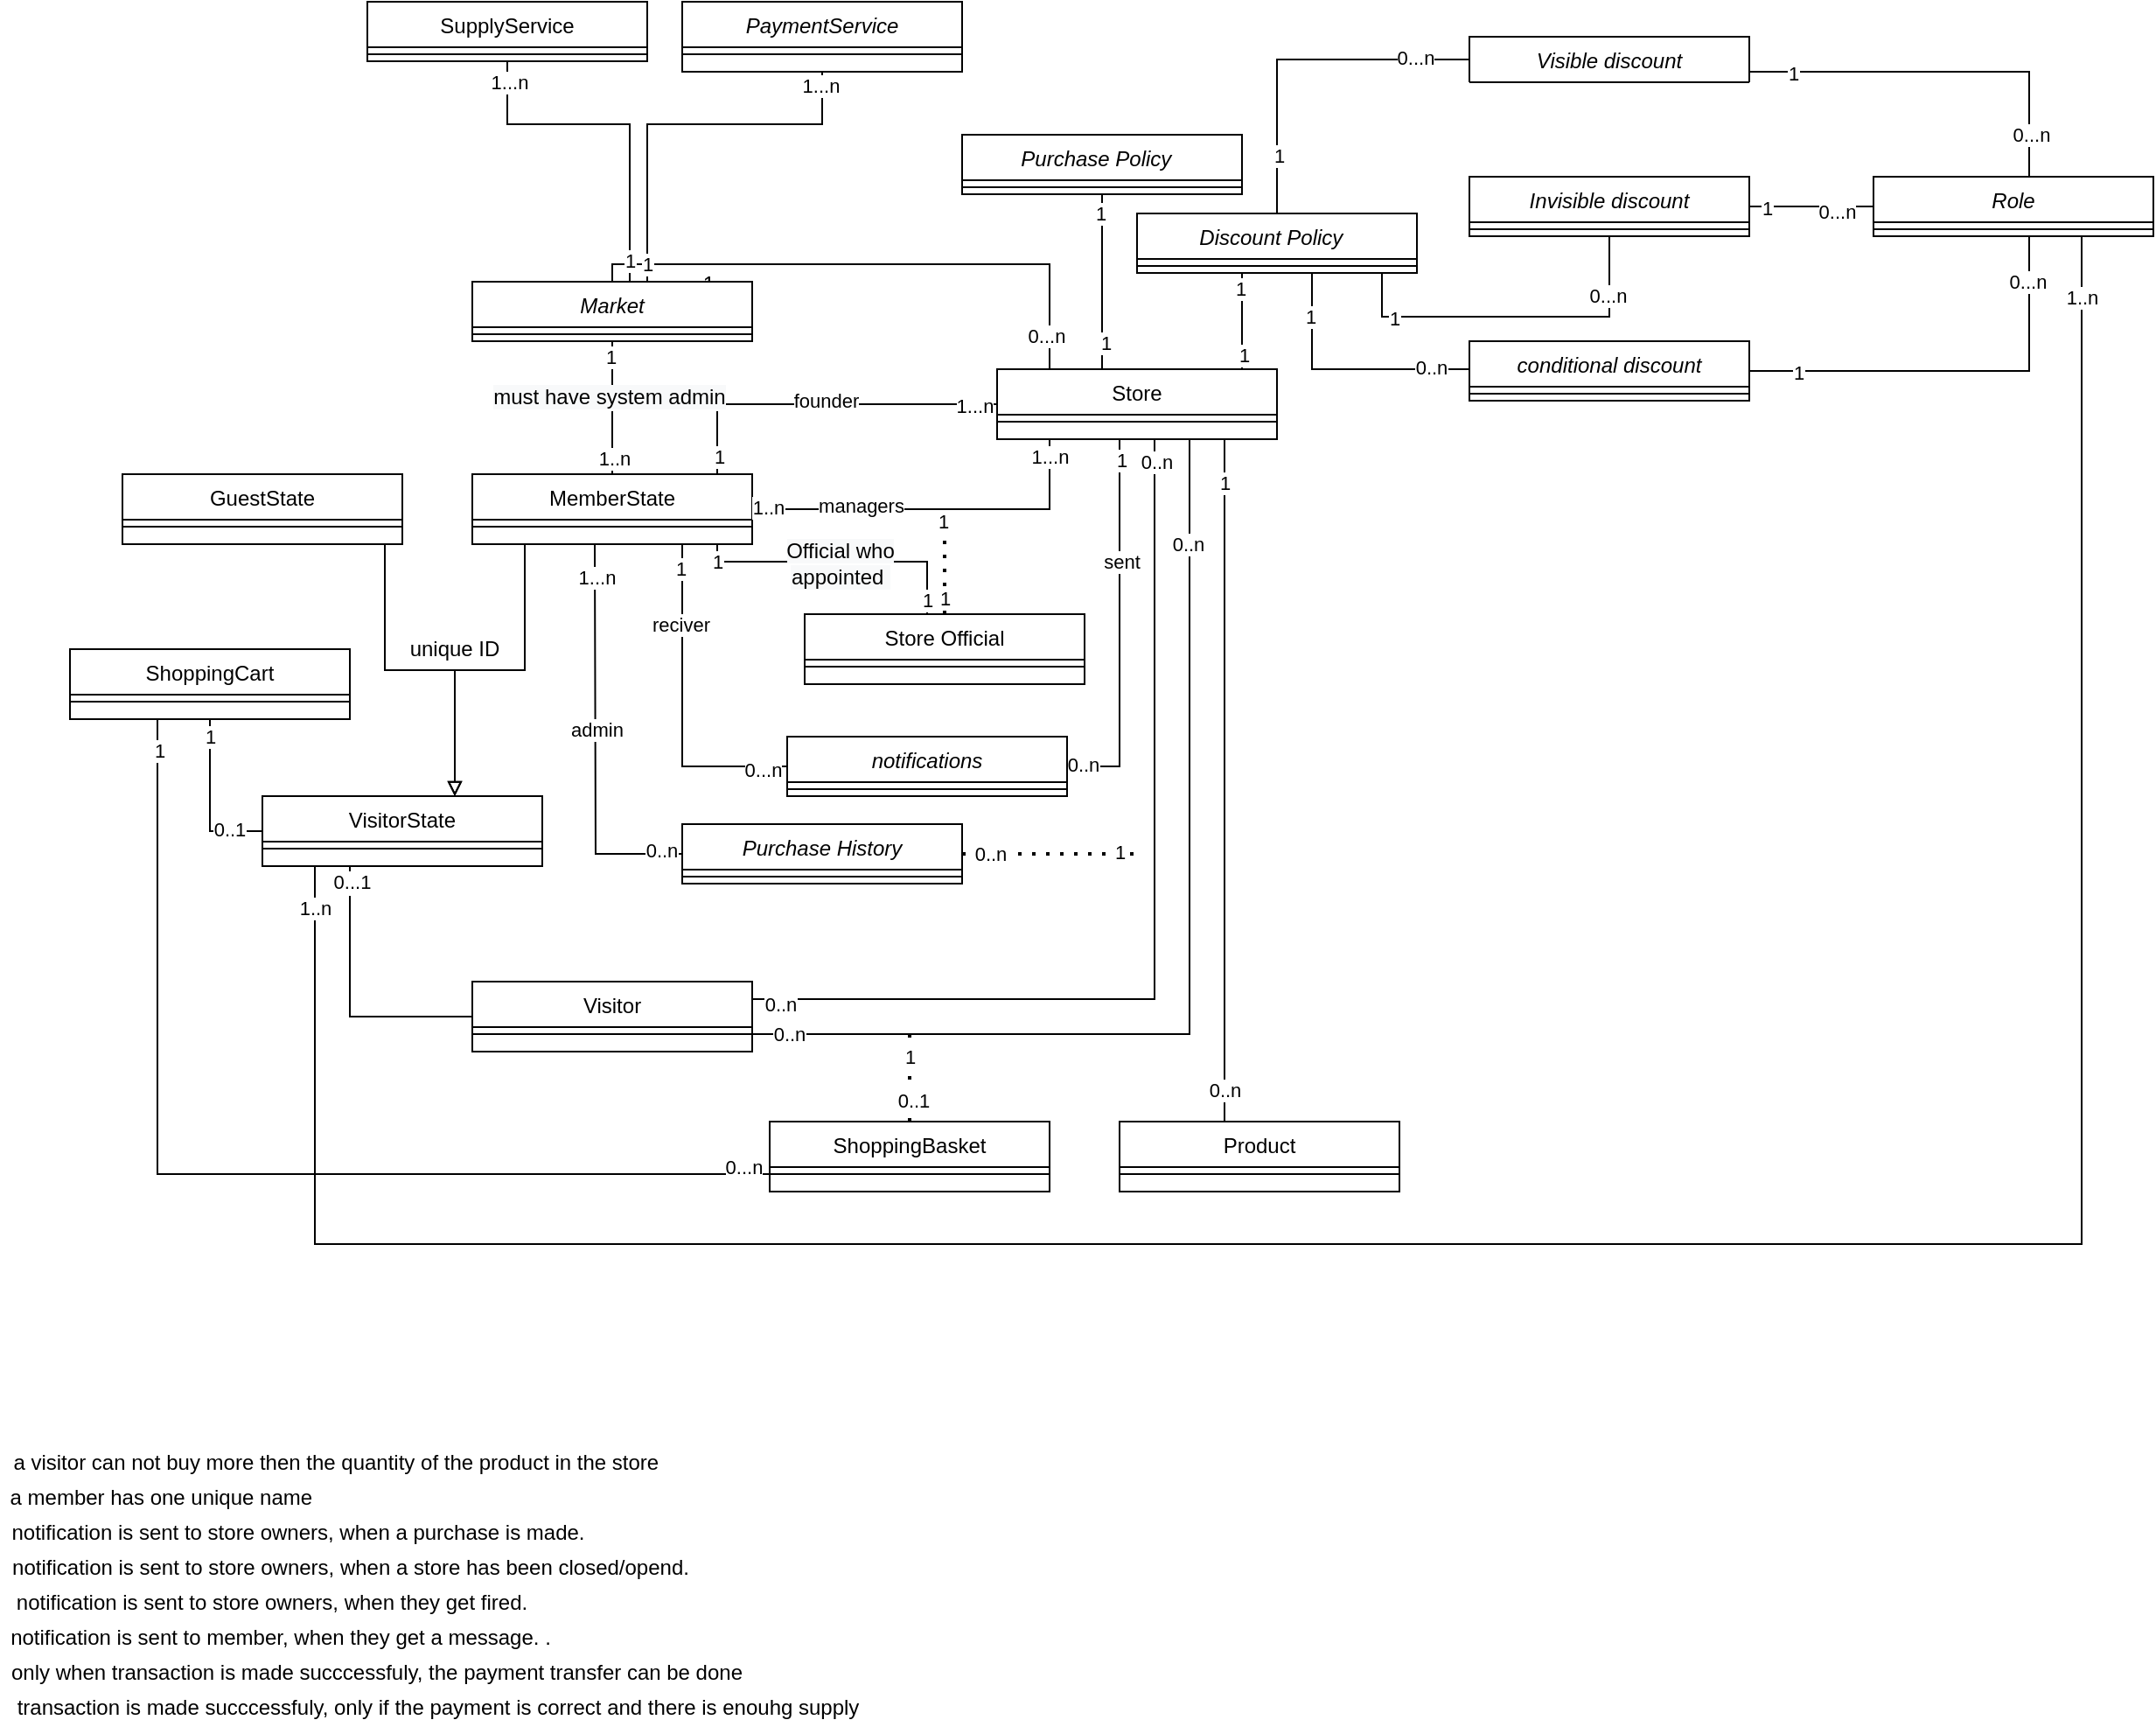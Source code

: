 <mxfile version="17.4.6" type="device"><diagram id="C5RBs43oDa-KdzZeNtuy" name="Page-1"><mxGraphModel dx="1278" dy="1708" grid="1" gridSize="10" guides="1" tooltips="1" connect="1" arrows="1" fold="1" page="1" pageScale="1" pageWidth="827" pageHeight="1169" math="0" shadow="0"><root><mxCell id="WIyWlLk6GJQsqaUBKTNV-0"/><mxCell id="WIyWlLk6GJQsqaUBKTNV-1" parent="WIyWlLk6GJQsqaUBKTNV-0"/><mxCell id="LpfdpN4ZtDPv81EZwWaa-68" style="edgeStyle=orthogonalEdgeStyle;rounded=0;orthogonalLoop=1;jettySize=auto;html=1;endArrow=none;endFill=0;" parent="WIyWlLk6GJQsqaUBKTNV-1" source="t-trRXYRD5QBNGOcRNdf-0" target="613wISZuIpZAEorDCF2N-21" edge="1"><mxGeometry relative="1" as="geometry"><Array as="points"><mxPoint x="130" y="364"/><mxPoint x="130" y="364"/></Array><mxPoint x="230" y="250" as="sourcePoint"/></mxGeometry></mxCell><mxCell id="LpfdpN4ZtDPv81EZwWaa-69" value="0..1" style="edgeLabel;html=1;align=center;verticalAlign=middle;resizable=0;points=[];" parent="LpfdpN4ZtDPv81EZwWaa-68" vertex="1" connectable="0"><mxGeometry x="-0.886" y="-1" relative="1" as="geometry"><mxPoint x="-14" as="offset"/></mxGeometry></mxCell><mxCell id="LpfdpN4ZtDPv81EZwWaa-114" value="1" style="edgeLabel;html=1;align=center;verticalAlign=middle;resizable=0;points=[];" parent="LpfdpN4ZtDPv81EZwWaa-68" vertex="1" connectable="0"><mxGeometry x="0.801" relative="1" as="geometry"><mxPoint as="offset"/></mxGeometry></mxCell><mxCell id="LpfdpN4ZtDPv81EZwWaa-122" style="edgeStyle=orthogonalEdgeStyle;rounded=0;orthogonalLoop=1;jettySize=auto;html=1;endArrow=none;endFill=0;" parent="WIyWlLk6GJQsqaUBKTNV-1" source="zkfFHV4jXpPFQw0GAbJ--6" target="zkfFHV4jXpPFQw0GAbJ--17" edge="1"><mxGeometry relative="1" as="geometry"><Array as="points"><mxPoint x="670" y="460"/></Array></mxGeometry></mxCell><mxCell id="LpfdpN4ZtDPv81EZwWaa-126" value="0..n" style="edgeLabel;html=1;align=center;verticalAlign=middle;resizable=0;points=[];" parent="LpfdpN4ZtDPv81EZwWaa-122" vertex="1" connectable="0"><mxGeometry x="-0.941" y="-3" relative="1" as="geometry"><mxPoint as="offset"/></mxGeometry></mxCell><mxCell id="LpfdpN4ZtDPv81EZwWaa-127" value="0..n" style="edgeLabel;html=1;align=center;verticalAlign=middle;resizable=0;points=[];" parent="LpfdpN4ZtDPv81EZwWaa-122" vertex="1" connectable="0"><mxGeometry x="0.952" y="-1" relative="1" as="geometry"><mxPoint as="offset"/></mxGeometry></mxCell><mxCell id="zkfFHV4jXpPFQw0GAbJ--6" value="Visitor" style="swimlane;fontStyle=0;align=center;verticalAlign=top;childLayout=stackLayout;horizontal=1;startSize=26;horizontalStack=0;resizeParent=1;resizeLast=0;collapsible=1;marginBottom=0;rounded=0;shadow=0;strokeWidth=1;" parent="WIyWlLk6GJQsqaUBKTNV-1" vertex="1"><mxGeometry x="280" y="450" width="160" height="40" as="geometry"><mxRectangle x="130" y="380" width="160" height="26" as="alternateBounds"/></mxGeometry></mxCell><mxCell id="zkfFHV4jXpPFQw0GAbJ--9" value="" style="line;html=1;strokeWidth=1;align=left;verticalAlign=middle;spacingTop=-1;spacingLeft=3;spacingRight=3;rotatable=0;labelPosition=right;points=[];portConstraint=eastwest;" parent="zkfFHV4jXpPFQw0GAbJ--6" vertex="1"><mxGeometry y="26" width="160" height="8" as="geometry"/></mxCell><mxCell id="LpfdpN4ZtDPv81EZwWaa-53" style="edgeStyle=orthogonalEdgeStyle;rounded=0;orthogonalLoop=1;jettySize=auto;html=1;endArrow=none;endFill=0;" parent="WIyWlLk6GJQsqaUBKTNV-1" source="zkfFHV4jXpPFQw0GAbJ--17" target="LpfdpN4ZtDPv81EZwWaa-0" edge="1"><mxGeometry relative="1" as="geometry"><Array as="points"><mxPoint x="420" y="120"/></Array></mxGeometry></mxCell><mxCell id="LpfdpN4ZtDPv81EZwWaa-56" value="founder" style="edgeLabel;html=1;align=center;verticalAlign=middle;resizable=0;points=[];" parent="LpfdpN4ZtDPv81EZwWaa-53" vertex="1" connectable="0"><mxGeometry x="-0.022" y="-2" relative="1" as="geometry"><mxPoint as="offset"/></mxGeometry></mxCell><mxCell id="LpfdpN4ZtDPv81EZwWaa-98" value="1...n" style="edgeLabel;html=1;align=center;verticalAlign=middle;resizable=0;points=[];" parent="LpfdpN4ZtDPv81EZwWaa-53" vertex="1" connectable="0"><mxGeometry x="-0.87" y="1" relative="1" as="geometry"><mxPoint as="offset"/></mxGeometry></mxCell><mxCell id="LpfdpN4ZtDPv81EZwWaa-103" value="1" style="edgeLabel;html=1;align=center;verticalAlign=middle;resizable=0;points=[];" parent="LpfdpN4ZtDPv81EZwWaa-53" vertex="1" connectable="0"><mxGeometry x="0.898" y="1" relative="1" as="geometry"><mxPoint as="offset"/></mxGeometry></mxCell><mxCell id="LpfdpN4ZtDPv81EZwWaa-74" style="edgeStyle=orthogonalEdgeStyle;rounded=0;orthogonalLoop=1;jettySize=auto;html=1;endArrow=none;endFill=0;" parent="WIyWlLk6GJQsqaUBKTNV-1" source="zkfFHV4jXpPFQw0GAbJ--17" target="613wISZuIpZAEorDCF2N-2" edge="1"><mxGeometry relative="1" as="geometry"><Array as="points"><mxPoint x="710" y="200"/><mxPoint x="710" y="200"/></Array></mxGeometry></mxCell><mxCell id="LpfdpN4ZtDPv81EZwWaa-82" value="0..n" style="edgeLabel;html=1;align=center;verticalAlign=middle;resizable=0;points=[];" parent="LpfdpN4ZtDPv81EZwWaa-74" vertex="1" connectable="0"><mxGeometry x="0.904" relative="1" as="geometry"><mxPoint as="offset"/></mxGeometry></mxCell><mxCell id="LpfdpN4ZtDPv81EZwWaa-83" value="1" style="edgeLabel;html=1;align=center;verticalAlign=middle;resizable=0;points=[];" parent="LpfdpN4ZtDPv81EZwWaa-74" vertex="1" connectable="0"><mxGeometry x="-0.874" relative="1" as="geometry"><mxPoint as="offset"/></mxGeometry></mxCell><mxCell id="LpfdpN4ZtDPv81EZwWaa-90" style="edgeStyle=orthogonalEdgeStyle;rounded=0;orthogonalLoop=1;jettySize=auto;html=1;endArrow=none;endFill=0;" parent="WIyWlLk6GJQsqaUBKTNV-1" source="zkfFHV4jXpPFQw0GAbJ--17" target="LpfdpN4ZtDPv81EZwWaa-88" edge="1"><mxGeometry relative="1" as="geometry"><Array as="points"><mxPoint x="640" y="70"/><mxPoint x="640" y="70"/></Array></mxGeometry></mxCell><mxCell id="LpfdpN4ZtDPv81EZwWaa-94" value="1" style="edgeLabel;html=1;align=center;verticalAlign=middle;resizable=0;points=[];" parent="LpfdpN4ZtDPv81EZwWaa-90" vertex="1" connectable="0"><mxGeometry x="0.78" y="1" relative="1" as="geometry"><mxPoint as="offset"/></mxGeometry></mxCell><mxCell id="LpfdpN4ZtDPv81EZwWaa-95" value="1" style="edgeLabel;html=1;align=center;verticalAlign=middle;resizable=0;points=[];" parent="LpfdpN4ZtDPv81EZwWaa-90" vertex="1" connectable="0"><mxGeometry x="-0.687" y="-2" relative="1" as="geometry"><mxPoint as="offset"/></mxGeometry></mxCell><mxCell id="LpfdpN4ZtDPv81EZwWaa-93" style="edgeStyle=orthogonalEdgeStyle;rounded=0;orthogonalLoop=1;jettySize=auto;html=1;endArrow=none;endFill=0;" parent="WIyWlLk6GJQsqaUBKTNV-1" source="zkfFHV4jXpPFQw0GAbJ--17" target="LpfdpN4ZtDPv81EZwWaa-91" edge="1"><mxGeometry relative="1" as="geometry"><Array as="points"><mxPoint x="720" y="60"/><mxPoint x="720" y="60"/></Array></mxGeometry></mxCell><mxCell id="LpfdpN4ZtDPv81EZwWaa-96" value="1" style="edgeLabel;html=1;align=center;verticalAlign=middle;resizable=0;points=[];" parent="LpfdpN4ZtDPv81EZwWaa-93" vertex="1" connectable="0"><mxGeometry x="0.665" y="1" relative="1" as="geometry"><mxPoint as="offset"/></mxGeometry></mxCell><mxCell id="LpfdpN4ZtDPv81EZwWaa-97" value="1" style="edgeLabel;html=1;align=center;verticalAlign=middle;resizable=0;points=[];" parent="LpfdpN4ZtDPv81EZwWaa-93" vertex="1" connectable="0"><mxGeometry x="-0.687" y="-1" relative="1" as="geometry"><mxPoint as="offset"/></mxGeometry></mxCell><mxCell id="zkfFHV4jXpPFQw0GAbJ--17" value="Store" style="swimlane;fontStyle=0;align=center;verticalAlign=top;childLayout=stackLayout;horizontal=1;startSize=26;horizontalStack=0;resizeParent=1;resizeLast=0;collapsible=1;marginBottom=0;rounded=0;shadow=0;strokeWidth=1;" parent="WIyWlLk6GJQsqaUBKTNV-1" vertex="1"><mxGeometry x="580" y="100" width="160" height="40" as="geometry"><mxRectangle x="550" y="140" width="160" height="26" as="alternateBounds"/></mxGeometry></mxCell><mxCell id="zkfFHV4jXpPFQw0GAbJ--23" value="" style="line;html=1;strokeWidth=1;align=left;verticalAlign=middle;spacingTop=-1;spacingLeft=3;spacingRight=3;rotatable=0;labelPosition=right;points=[];portConstraint=eastwest;" parent="zkfFHV4jXpPFQw0GAbJ--17" vertex="1"><mxGeometry y="26" width="160" height="8" as="geometry"/></mxCell><mxCell id="zkfFHV4jXpPFQw0GAbJ--26" value="" style="endArrow=none;shadow=0;strokeWidth=1;rounded=0;endFill=0;edgeStyle=elbowEdgeStyle;elbow=vertical;" parent="WIyWlLk6GJQsqaUBKTNV-1" source="613wISZuIpZAEorDCF2N-30" target="zkfFHV4jXpPFQw0GAbJ--17" edge="1"><mxGeometry x="0.5" y="41" relative="1" as="geometry"><mxPoint x="450" y="40" as="sourcePoint"/><mxPoint x="600" y="80" as="targetPoint"/><mxPoint x="-40" y="32" as="offset"/><Array as="points"><mxPoint x="610" y="40"/><mxPoint x="500" y="40"/><mxPoint x="490" y="10"/></Array></mxGeometry></mxCell><mxCell id="zkfFHV4jXpPFQw0GAbJ--28" value="1" style="resizable=0;align=right;verticalAlign=bottom;labelBackgroundColor=none;fontSize=12;" parent="zkfFHV4jXpPFQw0GAbJ--26" connectable="0" vertex="1"><mxGeometry x="1" relative="1" as="geometry"><mxPoint x="-190" y="-40" as="offset"/></mxGeometry></mxCell><mxCell id="LpfdpN4ZtDPv81EZwWaa-86" value="0...n" style="edgeLabel;html=1;align=center;verticalAlign=middle;resizable=0;points=[];" parent="zkfFHV4jXpPFQw0GAbJ--26" vertex="1" connectable="0"><mxGeometry x="0.88" y="-2" relative="1" as="geometry"><mxPoint as="offset"/></mxGeometry></mxCell><mxCell id="613wISZuIpZAEorDCF2N-2" value="Product" style="swimlane;fontStyle=0;align=center;verticalAlign=top;childLayout=stackLayout;horizontal=1;startSize=26;horizontalStack=0;resizeParent=1;resizeLast=0;collapsible=1;marginBottom=0;rounded=0;shadow=0;strokeWidth=1;" parent="WIyWlLk6GJQsqaUBKTNV-1" vertex="1"><mxGeometry x="650" y="530" width="160" height="40" as="geometry"><mxRectangle x="340" y="380" width="170" height="26" as="alternateBounds"/></mxGeometry></mxCell><mxCell id="613wISZuIpZAEorDCF2N-3" value="" style="line;html=1;strokeWidth=1;align=left;verticalAlign=middle;spacingTop=-1;spacingLeft=3;spacingRight=3;rotatable=0;labelPosition=right;points=[];portConstraint=eastwest;" parent="613wISZuIpZAEorDCF2N-2" vertex="1"><mxGeometry y="26" width="160" height="8" as="geometry"/></mxCell><mxCell id="613wISZuIpZAEorDCF2N-9" value="SupplyService" style="swimlane;fontStyle=0;align=center;verticalAlign=top;childLayout=stackLayout;horizontal=1;startSize=26;horizontalStack=0;resizeParent=1;resizeLast=0;collapsible=1;marginBottom=0;rounded=0;shadow=0;strokeWidth=1;" parent="WIyWlLk6GJQsqaUBKTNV-1" vertex="1"><mxGeometry x="220" y="-110" width="160" height="34" as="geometry"><mxRectangle x="130" y="380" width="160" height="26" as="alternateBounds"/></mxGeometry></mxCell><mxCell id="613wISZuIpZAEorDCF2N-10" value="" style="line;html=1;strokeWidth=1;align=left;verticalAlign=middle;spacingTop=-1;spacingLeft=3;spacingRight=3;rotatable=0;labelPosition=right;points=[];portConstraint=eastwest;" parent="613wISZuIpZAEorDCF2N-9" vertex="1"><mxGeometry y="26" width="160" height="8" as="geometry"/></mxCell><mxCell id="613wISZuIpZAEorDCF2N-7" value="PaymentService" style="swimlane;fontStyle=2;align=center;verticalAlign=top;childLayout=stackLayout;horizontal=1;startSize=26;horizontalStack=0;resizeParent=1;resizeLast=0;collapsible=1;marginBottom=0;rounded=0;shadow=0;strokeWidth=1;" parent="WIyWlLk6GJQsqaUBKTNV-1" vertex="1"><mxGeometry x="400" y="-110" width="160" height="40" as="geometry"><mxRectangle x="130" y="380" width="160" height="26" as="alternateBounds"/></mxGeometry></mxCell><mxCell id="613wISZuIpZAEorDCF2N-8" value="" style="line;html=1;strokeWidth=1;align=left;verticalAlign=middle;spacingTop=-1;spacingLeft=3;spacingRight=3;rotatable=0;labelPosition=right;points=[];portConstraint=eastwest;" parent="613wISZuIpZAEorDCF2N-7" vertex="1"><mxGeometry y="26" width="160" height="8" as="geometry"/></mxCell><mxCell id="613wISZuIpZAEorDCF2N-21" value="ShoppingCart" style="swimlane;fontStyle=0;align=center;verticalAlign=top;childLayout=stackLayout;horizontal=1;startSize=26;horizontalStack=0;resizeParent=1;resizeLast=0;collapsible=1;marginBottom=0;rounded=0;shadow=0;strokeWidth=1;" parent="WIyWlLk6GJQsqaUBKTNV-1" vertex="1"><mxGeometry x="50" y="260" width="160" height="40" as="geometry"><mxRectangle x="130" y="380" width="160" height="26" as="alternateBounds"/></mxGeometry></mxCell><mxCell id="613wISZuIpZAEorDCF2N-22" value="" style="line;html=1;strokeWidth=1;align=left;verticalAlign=middle;spacingTop=-1;spacingLeft=3;spacingRight=3;rotatable=0;labelPosition=right;points=[];portConstraint=eastwest;" parent="613wISZuIpZAEorDCF2N-21" vertex="1"><mxGeometry y="26" width="160" height="8" as="geometry"/></mxCell><mxCell id="LpfdpN4ZtDPv81EZwWaa-63" style="edgeStyle=orthogonalEdgeStyle;rounded=0;orthogonalLoop=1;jettySize=auto;html=1;endArrow=none;endFill=0;" parent="WIyWlLk6GJQsqaUBKTNV-1" source="zkfFHV4jXpPFQw0GAbJ--6" edge="1"><mxGeometry relative="1" as="geometry"><mxPoint x="720" y="140" as="targetPoint"/><Array as="points"><mxPoint x="690" y="480"/><mxPoint x="690" y="140"/></Array></mxGeometry></mxCell><mxCell id="LpfdpN4ZtDPv81EZwWaa-77" value="&lt;span style=&quot;color: rgba(0 , 0 , 0 , 0) ; font-family: monospace ; font-size: 0px ; background-color: rgb(248 , 249 , 250)&quot;&gt;%3CmxGraphModel%3E%3Croot%3E%3CmxCell%20id%3D%220%22%2F%3E%3CmxCell%20id%3D%221%22%20parent%3D%220%22%2F%3E%3CmxCell%20id%3D%222%22%20value%3D%220..n%22%20style%3D%22resizable%3D0%3Balign%3Dleft%3BverticalAlign%3Dbottom%3BlabelBackgroundColor%3Dnone%3BfontSize%3D12%3B%22%20connectable%3D%220%22%20vertex%3D%221%22%20parent%3D%221%22%3E%3CmxGeometry%20x%3D%22621%22%20y%3D%22100%22%20as%3D%22geometry%22%2F%3E%3C%2FmxCell%3E%3C%2Froot%3E%3C%2FmxGraphModel%3E0&lt;/span&gt;" style="edgeLabel;html=1;align=center;verticalAlign=middle;resizable=0;points=[];" parent="LpfdpN4ZtDPv81EZwWaa-63" vertex="1" connectable="0"><mxGeometry x="-0.936" y="-1" relative="1" as="geometry"><mxPoint as="offset"/></mxGeometry></mxCell><mxCell id="LpfdpN4ZtDPv81EZwWaa-78" value="0..n" style="edgeLabel;html=1;align=center;verticalAlign=middle;resizable=0;points=[];" parent="LpfdpN4ZtDPv81EZwWaa-63" vertex="1" connectable="0"><mxGeometry x="-0.932" relative="1" as="geometry"><mxPoint as="offset"/></mxGeometry></mxCell><mxCell id="LpfdpN4ZtDPv81EZwWaa-79" value="0..n" style="edgeLabel;html=1;align=center;verticalAlign=middle;resizable=0;points=[];" parent="LpfdpN4ZtDPv81EZwWaa-63" vertex="1" connectable="0"><mxGeometry x="0.711" y="1" relative="1" as="geometry"><mxPoint as="offset"/></mxGeometry></mxCell><mxCell id="613wISZuIpZAEorDCF2N-23" value="ShoppingBasket" style="swimlane;fontStyle=0;align=center;verticalAlign=top;childLayout=stackLayout;horizontal=1;startSize=26;horizontalStack=0;resizeParent=1;resizeLast=0;collapsible=1;marginBottom=0;rounded=0;shadow=0;strokeWidth=1;" parent="WIyWlLk6GJQsqaUBKTNV-1" vertex="1"><mxGeometry x="450" y="530" width="160" height="40" as="geometry"><mxRectangle x="130" y="380" width="160" height="26" as="alternateBounds"/></mxGeometry></mxCell><mxCell id="613wISZuIpZAEorDCF2N-24" value="" style="line;html=1;strokeWidth=1;align=left;verticalAlign=middle;spacingTop=-1;spacingLeft=3;spacingRight=3;rotatable=0;labelPosition=right;points=[];portConstraint=eastwest;" parent="613wISZuIpZAEorDCF2N-23" vertex="1"><mxGeometry y="26" width="160" height="8" as="geometry"/></mxCell><mxCell id="LpfdpN4ZtDPv81EZwWaa-55" style="edgeStyle=orthogonalEdgeStyle;rounded=0;orthogonalLoop=1;jettySize=auto;html=1;endArrow=none;endFill=0;" parent="WIyWlLk6GJQsqaUBKTNV-1" source="613wISZuIpZAEorDCF2N-30" target="LpfdpN4ZtDPv81EZwWaa-0" edge="1"><mxGeometry relative="1" as="geometry"/></mxCell><mxCell id="LpfdpN4ZtDPv81EZwWaa-58" value="&lt;span style=&quot;font-size: 12px ; background-color: rgb(248 , 249 , 250)&quot;&gt;must have system admin&lt;/span&gt;" style="edgeLabel;html=1;align=center;verticalAlign=middle;resizable=0;points=[];" parent="LpfdpN4ZtDPv81EZwWaa-55" vertex="1" connectable="0"><mxGeometry x="-0.174" y="-2" relative="1" as="geometry"><mxPoint as="offset"/></mxGeometry></mxCell><mxCell id="LpfdpN4ZtDPv81EZwWaa-105" value="1..n" style="edgeLabel;html=1;align=center;verticalAlign=middle;resizable=0;points=[];" parent="LpfdpN4ZtDPv81EZwWaa-55" vertex="1" connectable="0"><mxGeometry x="0.754" y="1" relative="1" as="geometry"><mxPoint as="offset"/></mxGeometry></mxCell><mxCell id="LpfdpN4ZtDPv81EZwWaa-113" value="1" style="edgeLabel;html=1;align=center;verticalAlign=middle;resizable=0;points=[];" parent="LpfdpN4ZtDPv81EZwWaa-55" vertex="1" connectable="0"><mxGeometry x="-0.78" y="-1" relative="1" as="geometry"><mxPoint as="offset"/></mxGeometry></mxCell><mxCell id="613wISZuIpZAEorDCF2N-30" value="Market" style="swimlane;fontStyle=2;align=center;verticalAlign=top;childLayout=stackLayout;horizontal=1;startSize=26;horizontalStack=0;resizeParent=1;resizeLast=0;collapsible=1;marginBottom=0;rounded=0;shadow=0;strokeWidth=1;" parent="WIyWlLk6GJQsqaUBKTNV-1" vertex="1"><mxGeometry x="280" y="50" width="160" height="34" as="geometry"><mxRectangle x="230" y="140" width="160" height="26" as="alternateBounds"/></mxGeometry></mxCell><mxCell id="613wISZuIpZAEorDCF2N-31" value="" style="line;html=1;strokeWidth=1;align=left;verticalAlign=middle;spacingTop=-1;spacingLeft=3;spacingRight=3;rotatable=0;labelPosition=right;points=[];portConstraint=eastwest;" parent="613wISZuIpZAEorDCF2N-30" vertex="1"><mxGeometry y="26" width="160" height="8" as="geometry"/></mxCell><mxCell id="613wISZuIpZAEorDCF2N-36" value="" style="edgeStyle=orthogonalEdgeStyle;rounded=0;orthogonalLoop=1;jettySize=auto;html=1;endArrow=none;endFill=0;startArrow=none;startFill=0;startSize=14;" parent="WIyWlLk6GJQsqaUBKTNV-1" source="613wISZuIpZAEorDCF2N-21" target="613wISZuIpZAEorDCF2N-23" edge="1"><mxGeometry relative="1" as="geometry"><mxPoint x="390.034" y="212" as="sourcePoint"/><mxPoint x="110" y="438" as="targetPoint"/><Array as="points"><mxPoint x="100" y="560"/></Array></mxGeometry></mxCell><mxCell id="LpfdpN4ZtDPv81EZwWaa-84" value="0...n" style="edgeLabel;html=1;align=center;verticalAlign=middle;resizable=0;points=[];" parent="613wISZuIpZAEorDCF2N-36" vertex="1" connectable="0"><mxGeometry x="0.951" y="4" relative="1" as="geometry"><mxPoint as="offset"/></mxGeometry></mxCell><mxCell id="LpfdpN4ZtDPv81EZwWaa-85" value="1" style="edgeLabel;html=1;align=center;verticalAlign=middle;resizable=0;points=[];" parent="613wISZuIpZAEorDCF2N-36" vertex="1" connectable="0"><mxGeometry x="-0.943" y="1" relative="1" as="geometry"><mxPoint as="offset"/></mxGeometry></mxCell><mxCell id="613wISZuIpZAEorDCF2N-48" value="" style="edgeStyle=orthogonalEdgeStyle;rounded=0;orthogonalLoop=1;jettySize=auto;html=1;endArrow=none;endFill=0;startArrow=none;startFill=0;startSize=14;" parent="WIyWlLk6GJQsqaUBKTNV-1" source="613wISZuIpZAEorDCF2N-30" target="613wISZuIpZAEorDCF2N-9" edge="1"><mxGeometry relative="1" as="geometry"><mxPoint x="310" y="54" as="sourcePoint"/><mxPoint x="200" y="54" as="targetPoint"/><Array as="points"><mxPoint x="370" y="-40"/><mxPoint x="300" y="-40"/></Array></mxGeometry></mxCell><mxCell id="LpfdpN4ZtDPv81EZwWaa-110" value="1...n" style="edgeLabel;html=1;align=center;verticalAlign=middle;resizable=0;points=[];" parent="613wISZuIpZAEorDCF2N-48" vertex="1" connectable="0"><mxGeometry x="0.88" y="-1" relative="1" as="geometry"><mxPoint as="offset"/></mxGeometry></mxCell><mxCell id="LpfdpN4ZtDPv81EZwWaa-111" value="1" style="edgeLabel;html=1;align=center;verticalAlign=middle;resizable=0;points=[];" parent="613wISZuIpZAEorDCF2N-48" vertex="1" connectable="0"><mxGeometry x="-0.877" relative="1" as="geometry"><mxPoint as="offset"/></mxGeometry></mxCell><mxCell id="613wISZuIpZAEorDCF2N-49" value="" style="edgeStyle=orthogonalEdgeStyle;rounded=0;orthogonalLoop=1;jettySize=auto;html=1;endArrow=none;endFill=0;startArrow=none;startFill=0;startSize=14;" parent="WIyWlLk6GJQsqaUBKTNV-1" source="613wISZuIpZAEorDCF2N-30" target="613wISZuIpZAEorDCF2N-7" edge="1"><mxGeometry relative="1" as="geometry"><mxPoint x="380" y="40" as="sourcePoint"/><mxPoint x="280" y="-66" as="targetPoint"/><Array as="points"><mxPoint x="380" y="-40"/><mxPoint x="480" y="-40"/></Array></mxGeometry></mxCell><mxCell id="LpfdpN4ZtDPv81EZwWaa-109" value="1...n" style="edgeLabel;html=1;align=center;verticalAlign=middle;resizable=0;points=[];" parent="613wISZuIpZAEorDCF2N-49" vertex="1" connectable="0"><mxGeometry x="0.926" y="1" relative="1" as="geometry"><mxPoint as="offset"/></mxGeometry></mxCell><mxCell id="LpfdpN4ZtDPv81EZwWaa-112" value="1" style="edgeLabel;html=1;align=center;verticalAlign=middle;resizable=0;points=[];" parent="613wISZuIpZAEorDCF2N-49" vertex="1" connectable="0"><mxGeometry x="-0.903" relative="1" as="geometry"><mxPoint as="offset"/></mxGeometry></mxCell><mxCell id="LpfdpN4ZtDPv81EZwWaa-59" style="edgeStyle=orthogonalEdgeStyle;rounded=0;orthogonalLoop=1;jettySize=auto;html=1;endArrow=none;endFill=0;" parent="WIyWlLk6GJQsqaUBKTNV-1" source="LpfdpN4ZtDPv81EZwWaa-0" edge="1"><mxGeometry relative="1" as="geometry"><Array as="points"><mxPoint x="420" y="210"/><mxPoint x="540" y="210"/></Array><mxPoint x="540" y="240" as="targetPoint"/></mxGeometry></mxCell><mxCell id="LpfdpN4ZtDPv81EZwWaa-104" value="1" style="edgeLabel;html=1;align=center;verticalAlign=middle;resizable=0;points=[];" parent="LpfdpN4ZtDPv81EZwWaa-59" vertex="1" connectable="0"><mxGeometry x="-0.88" relative="1" as="geometry"><mxPoint as="offset"/></mxGeometry></mxCell><mxCell id="LpfdpN4ZtDPv81EZwWaa-106" value="1" style="edgeLabel;html=1;align=center;verticalAlign=middle;resizable=0;points=[];" parent="LpfdpN4ZtDPv81EZwWaa-59" vertex="1" connectable="0"><mxGeometry x="0.892" relative="1" as="geometry"><mxPoint as="offset"/></mxGeometry></mxCell><mxCell id="t-trRXYRD5QBNGOcRNdf-3" style="edgeStyle=orthogonalEdgeStyle;rounded=0;orthogonalLoop=1;jettySize=auto;html=1;endArrow=block;endFill=0;" parent="WIyWlLk6GJQsqaUBKTNV-1" source="LpfdpN4ZtDPv81EZwWaa-0" target="t-trRXYRD5QBNGOcRNdf-0" edge="1"><mxGeometry relative="1" as="geometry"><Array as="points"><mxPoint x="310" y="272"/><mxPoint x="270" y="272"/></Array></mxGeometry></mxCell><mxCell id="LpfdpN4ZtDPv81EZwWaa-0" value="MemberState" style="swimlane;fontStyle=0;align=center;verticalAlign=top;childLayout=stackLayout;horizontal=1;startSize=26;horizontalStack=0;resizeParent=1;resizeLast=0;collapsible=1;marginBottom=0;rounded=0;shadow=0;strokeWidth=1;" parent="WIyWlLk6GJQsqaUBKTNV-1" vertex="1"><mxGeometry x="280" y="160" width="160" height="40" as="geometry"><mxRectangle x="130" y="380" width="160" height="26" as="alternateBounds"/></mxGeometry></mxCell><mxCell id="LpfdpN4ZtDPv81EZwWaa-1" value="" style="line;html=1;strokeWidth=1;align=left;verticalAlign=middle;spacingTop=-1;spacingLeft=3;spacingRight=3;rotatable=0;labelPosition=right;points=[];portConstraint=eastwest;" parent="LpfdpN4ZtDPv81EZwWaa-0" vertex="1"><mxGeometry y="26" width="160" height="8" as="geometry"/></mxCell><mxCell id="LpfdpN4ZtDPv81EZwWaa-17" value="" style="endArrow=none;html=1;rounded=0;" parent="WIyWlLk6GJQsqaUBKTNV-1" source="LpfdpN4ZtDPv81EZwWaa-0" edge="1"><mxGeometry width="50" height="50" relative="1" as="geometry"><mxPoint x="380" y="220" as="sourcePoint"/><mxPoint x="610" y="140" as="targetPoint"/><Array as="points"><mxPoint x="610" y="180"/></Array></mxGeometry></mxCell><mxCell id="LpfdpN4ZtDPv81EZwWaa-36" value="managers" style="edgeLabel;html=1;align=center;verticalAlign=middle;resizable=0;points=[];" parent="LpfdpN4ZtDPv81EZwWaa-17" vertex="1" connectable="0"><mxGeometry x="-0.409" y="2" relative="1" as="geometry"><mxPoint as="offset"/></mxGeometry></mxCell><mxCell id="LpfdpN4ZtDPv81EZwWaa-99" value="1...n" style="edgeLabel;html=1;align=center;verticalAlign=middle;resizable=0;points=[];" parent="LpfdpN4ZtDPv81EZwWaa-17" vertex="1" connectable="0"><mxGeometry x="0.907" relative="1" as="geometry"><mxPoint as="offset"/></mxGeometry></mxCell><mxCell id="LpfdpN4ZtDPv81EZwWaa-102" value="1..n" style="edgeLabel;html=1;align=center;verticalAlign=middle;resizable=0;points=[];" parent="LpfdpN4ZtDPv81EZwWaa-17" vertex="1" connectable="0"><mxGeometry x="-0.918" y="1" relative="1" as="geometry"><mxPoint as="offset"/></mxGeometry></mxCell><mxCell id="LpfdpN4ZtDPv81EZwWaa-18" value="" style="endArrow=none;dashed=1;html=1;dashPattern=1 3;strokeWidth=2;rounded=0;exitX=0.5;exitY=0;exitDx=0;exitDy=0;" parent="WIyWlLk6GJQsqaUBKTNV-1" edge="1"><mxGeometry width="50" height="50" relative="1" as="geometry"><mxPoint x="550" y="240" as="sourcePoint"/><mxPoint x="550" y="180" as="targetPoint"/></mxGeometry></mxCell><mxCell id="LpfdpN4ZtDPv81EZwWaa-100" value="1" style="edgeLabel;html=1;align=center;verticalAlign=middle;resizable=0;points=[];" parent="LpfdpN4ZtDPv81EZwWaa-18" vertex="1" connectable="0"><mxGeometry x="0.764" y="1" relative="1" as="geometry"><mxPoint as="offset"/></mxGeometry></mxCell><mxCell id="LpfdpN4ZtDPv81EZwWaa-101" value="1" style="edgeLabel;html=1;align=center;verticalAlign=middle;resizable=0;points=[];" parent="LpfdpN4ZtDPv81EZwWaa-18" vertex="1" connectable="0"><mxGeometry x="-0.676" relative="1" as="geometry"><mxPoint as="offset"/></mxGeometry></mxCell><mxCell id="LpfdpN4ZtDPv81EZwWaa-25" style="edgeStyle=orthogonalEdgeStyle;rounded=0;orthogonalLoop=1;jettySize=auto;html=1;exitX=0.5;exitY=1;exitDx=0;exitDy=0;" parent="WIyWlLk6GJQsqaUBKTNV-1" edge="1"><mxGeometry relative="1" as="geometry"><mxPoint x="460" y="240" as="sourcePoint"/><mxPoint x="460" y="240" as="targetPoint"/></mxGeometry></mxCell><mxCell id="LpfdpN4ZtDPv81EZwWaa-71" value="" style="endArrow=none;dashed=1;html=1;dashPattern=1 3;strokeWidth=2;rounded=0;" parent="WIyWlLk6GJQsqaUBKTNV-1" source="613wISZuIpZAEorDCF2N-23" edge="1"><mxGeometry width="50" height="50" relative="1" as="geometry"><mxPoint x="570" y="280" as="sourcePoint"/><mxPoint x="530" y="480" as="targetPoint"/></mxGeometry></mxCell><mxCell id="LpfdpN4ZtDPv81EZwWaa-80" value="1" style="edgeLabel;html=1;align=center;verticalAlign=middle;resizable=0;points=[];" parent="LpfdpN4ZtDPv81EZwWaa-71" vertex="1" connectable="0"><mxGeometry x="0.48" relative="1" as="geometry"><mxPoint as="offset"/></mxGeometry></mxCell><mxCell id="LpfdpN4ZtDPv81EZwWaa-81" value="0..1" style="edgeLabel;html=1;align=center;verticalAlign=middle;resizable=0;points=[];" parent="LpfdpN4ZtDPv81EZwWaa-71" vertex="1" connectable="0"><mxGeometry x="-0.52" y="-2" relative="1" as="geometry"><mxPoint as="offset"/></mxGeometry></mxCell><mxCell id="LpfdpN4ZtDPv81EZwWaa-88" value="Purchase Policy  " style="swimlane;fontStyle=2;align=center;verticalAlign=top;childLayout=stackLayout;horizontal=1;startSize=26;horizontalStack=0;resizeParent=1;resizeLast=0;collapsible=1;marginBottom=0;rounded=0;shadow=0;strokeWidth=1;" parent="WIyWlLk6GJQsqaUBKTNV-1" vertex="1"><mxGeometry x="560" y="-34" width="160" height="34" as="geometry"><mxRectangle x="230" y="140" width="160" height="26" as="alternateBounds"/></mxGeometry></mxCell><mxCell id="LpfdpN4ZtDPv81EZwWaa-89" value="" style="line;html=1;strokeWidth=1;align=left;verticalAlign=middle;spacingTop=-1;spacingLeft=3;spacingRight=3;rotatable=0;labelPosition=right;points=[];portConstraint=eastwest;" parent="LpfdpN4ZtDPv81EZwWaa-88" vertex="1"><mxGeometry y="26" width="160" height="8" as="geometry"/></mxCell><mxCell id="LpfdpN4ZtDPv81EZwWaa-91" value="Discount Policy  " style="swimlane;fontStyle=2;align=center;verticalAlign=top;childLayout=stackLayout;horizontal=1;startSize=26;horizontalStack=0;resizeParent=1;resizeLast=0;collapsible=1;marginBottom=0;rounded=0;shadow=0;strokeWidth=1;" parent="WIyWlLk6GJQsqaUBKTNV-1" vertex="1"><mxGeometry x="660" y="11" width="160" height="34" as="geometry"><mxRectangle x="230" y="140" width="160" height="26" as="alternateBounds"/></mxGeometry></mxCell><mxCell id="LpfdpN4ZtDPv81EZwWaa-92" value="" style="line;html=1;strokeWidth=1;align=left;verticalAlign=middle;spacingTop=-1;spacingLeft=3;spacingRight=3;rotatable=0;labelPosition=right;points=[];portConstraint=eastwest;" parent="LpfdpN4ZtDPv81EZwWaa-91" vertex="1"><mxGeometry y="26" width="160" height="8" as="geometry"/></mxCell><mxCell id="LpfdpN4ZtDPv81EZwWaa-148" style="edgeStyle=orthogonalEdgeStyle;rounded=0;orthogonalLoop=1;jettySize=auto;html=1;endArrow=none;endFill=0;" parent="WIyWlLk6GJQsqaUBKTNV-1" source="LpfdpN4ZtDPv81EZwWaa-115" edge="1"><mxGeometry relative="1" as="geometry"><mxPoint x="350" y="200" as="targetPoint"/></mxGeometry></mxCell><mxCell id="LpfdpN4ZtDPv81EZwWaa-149" value="1...n" style="edgeLabel;html=1;align=center;verticalAlign=middle;resizable=0;points=[];" parent="LpfdpN4ZtDPv81EZwWaa-148" vertex="1" connectable="0"><mxGeometry x="0.837" y="-1" relative="1" as="geometry"><mxPoint as="offset"/></mxGeometry></mxCell><mxCell id="LpfdpN4ZtDPv81EZwWaa-150" value="0..n" style="edgeLabel;html=1;align=center;verticalAlign=middle;resizable=0;points=[];" parent="LpfdpN4ZtDPv81EZwWaa-148" vertex="1" connectable="0"><mxGeometry x="-0.893" y="-2" relative="1" as="geometry"><mxPoint as="offset"/></mxGeometry></mxCell><mxCell id="LpfdpN4ZtDPv81EZwWaa-151" value="admin" style="edgeLabel;html=1;align=center;verticalAlign=middle;resizable=0;points=[];" parent="LpfdpN4ZtDPv81EZwWaa-148" vertex="1" connectable="0"><mxGeometry x="0.066" y="1" relative="1" as="geometry"><mxPoint x="1" as="offset"/></mxGeometry></mxCell><mxCell id="LpfdpN4ZtDPv81EZwWaa-115" value="Purchase History" style="swimlane;fontStyle=2;align=center;verticalAlign=top;childLayout=stackLayout;horizontal=1;startSize=26;horizontalStack=0;resizeParent=1;resizeLast=0;collapsible=1;marginBottom=0;rounded=0;shadow=0;strokeWidth=1;" parent="WIyWlLk6GJQsqaUBKTNV-1" vertex="1"><mxGeometry x="400" y="360" width="160" height="34" as="geometry"><mxRectangle x="230" y="140" width="160" height="26" as="alternateBounds"/></mxGeometry></mxCell><mxCell id="LpfdpN4ZtDPv81EZwWaa-116" value="" style="line;html=1;strokeWidth=1;align=left;verticalAlign=middle;spacingTop=-1;spacingLeft=3;spacingRight=3;rotatable=0;labelPosition=right;points=[];portConstraint=eastwest;" parent="LpfdpN4ZtDPv81EZwWaa-115" vertex="1"><mxGeometry y="26" width="160" height="8" as="geometry"/></mxCell><mxCell id="LpfdpN4ZtDPv81EZwWaa-123" value="" style="endArrow=none;dashed=1;html=1;dashPattern=1 3;strokeWidth=2;rounded=0;" parent="WIyWlLk6GJQsqaUBKTNV-1" source="LpfdpN4ZtDPv81EZwWaa-115" edge="1"><mxGeometry width="50" height="50" relative="1" as="geometry"><mxPoint x="630" y="440" as="sourcePoint"/><mxPoint x="660" y="377" as="targetPoint"/></mxGeometry></mxCell><mxCell id="LpfdpN4ZtDPv81EZwWaa-128" value="0..n" style="edgeLabel;html=1;align=center;verticalAlign=middle;resizable=0;points=[];" parent="LpfdpN4ZtDPv81EZwWaa-123" vertex="1" connectable="0"><mxGeometry x="-0.68" relative="1" as="geometry"><mxPoint as="offset"/></mxGeometry></mxCell><mxCell id="LpfdpN4ZtDPv81EZwWaa-129" value="1" style="edgeLabel;html=1;align=center;verticalAlign=middle;resizable=0;points=[];" parent="LpfdpN4ZtDPv81EZwWaa-123" vertex="1" connectable="0"><mxGeometry x="0.8" y="1" relative="1" as="geometry"><mxPoint as="offset"/></mxGeometry></mxCell><mxCell id="LpfdpN4ZtDPv81EZwWaa-153" value="Market" style="swimlane;fontStyle=2;align=center;verticalAlign=top;childLayout=stackLayout;horizontal=1;startSize=26;horizontalStack=0;resizeParent=1;resizeLast=0;collapsible=1;marginBottom=0;rounded=0;shadow=0;strokeWidth=1;" parent="WIyWlLk6GJQsqaUBKTNV-1" vertex="1"><mxGeometry x="280" y="50" width="160" height="34" as="geometry"><mxRectangle x="230" y="140" width="160" height="26" as="alternateBounds"/></mxGeometry></mxCell><mxCell id="LpfdpN4ZtDPv81EZwWaa-154" value="" style="line;html=1;strokeWidth=1;align=left;verticalAlign=middle;spacingTop=-1;spacingLeft=3;spacingRight=3;rotatable=0;labelPosition=right;points=[];portConstraint=eastwest;" parent="LpfdpN4ZtDPv81EZwWaa-153" vertex="1"><mxGeometry y="26" width="160" height="8" as="geometry"/></mxCell><mxCell id="LpfdpN4ZtDPv81EZwWaa-158" style="edgeStyle=orthogonalEdgeStyle;rounded=0;orthogonalLoop=1;jettySize=auto;html=1;endArrow=none;endFill=0;" parent="WIyWlLk6GJQsqaUBKTNV-1" source="LpfdpN4ZtDPv81EZwWaa-155" target="zkfFHV4jXpPFQw0GAbJ--17" edge="1"><mxGeometry relative="1" as="geometry"><Array as="points"><mxPoint x="650" y="327"/></Array></mxGeometry></mxCell><mxCell id="LpfdpN4ZtDPv81EZwWaa-161" value="1" style="edgeLabel;html=1;align=center;verticalAlign=middle;resizable=0;points=[];" parent="LpfdpN4ZtDPv81EZwWaa-158" vertex="1" connectable="0"><mxGeometry x="0.889" y="-1" relative="1" as="geometry"><mxPoint as="offset"/></mxGeometry></mxCell><mxCell id="LpfdpN4ZtDPv81EZwWaa-162" value="0..n" style="edgeLabel;html=1;align=center;verticalAlign=middle;resizable=0;points=[];" parent="LpfdpN4ZtDPv81EZwWaa-158" vertex="1" connectable="0"><mxGeometry x="-0.921" y="1" relative="1" as="geometry"><mxPoint as="offset"/></mxGeometry></mxCell><mxCell id="LpfdpN4ZtDPv81EZwWaa-163" value="sent" style="edgeLabel;html=1;align=center;verticalAlign=middle;resizable=0;points=[];" parent="LpfdpN4ZtDPv81EZwWaa-158" vertex="1" connectable="0"><mxGeometry x="0.353" y="-1" relative="1" as="geometry"><mxPoint as="offset"/></mxGeometry></mxCell><mxCell id="LpfdpN4ZtDPv81EZwWaa-155" value="notifications" style="swimlane;fontStyle=2;align=center;verticalAlign=top;childLayout=stackLayout;horizontal=1;startSize=26;horizontalStack=0;resizeParent=1;resizeLast=0;collapsible=1;marginBottom=0;rounded=0;shadow=0;strokeWidth=1;" parent="WIyWlLk6GJQsqaUBKTNV-1" vertex="1"><mxGeometry x="460" y="310" width="160" height="34" as="geometry"><mxRectangle x="230" y="140" width="160" height="26" as="alternateBounds"/></mxGeometry></mxCell><mxCell id="LpfdpN4ZtDPv81EZwWaa-156" value="" style="line;html=1;strokeWidth=1;align=left;verticalAlign=middle;spacingTop=-1;spacingLeft=3;spacingRight=3;rotatable=0;labelPosition=right;points=[];portConstraint=eastwest;" parent="LpfdpN4ZtDPv81EZwWaa-155" vertex="1"><mxGeometry y="26" width="160" height="8" as="geometry"/></mxCell><mxCell id="LpfdpN4ZtDPv81EZwWaa-157" style="edgeStyle=orthogonalEdgeStyle;rounded=0;orthogonalLoop=1;jettySize=auto;html=1;endArrow=none;endFill=0;" parent="WIyWlLk6GJQsqaUBKTNV-1" source="LpfdpN4ZtDPv81EZwWaa-0" target="LpfdpN4ZtDPv81EZwWaa-155" edge="1"><mxGeometry relative="1" as="geometry"><Array as="points"><mxPoint x="400" y="327"/></Array></mxGeometry></mxCell><mxCell id="LpfdpN4ZtDPv81EZwWaa-159" value="1" style="edgeLabel;html=1;align=center;verticalAlign=middle;resizable=0;points=[];" parent="LpfdpN4ZtDPv81EZwWaa-157" vertex="1" connectable="0"><mxGeometry x="-0.848" y="-1" relative="1" as="geometry"><mxPoint as="offset"/></mxGeometry></mxCell><mxCell id="LpfdpN4ZtDPv81EZwWaa-160" value="0...n" style="edgeLabel;html=1;align=center;verticalAlign=middle;resizable=0;points=[];" parent="LpfdpN4ZtDPv81EZwWaa-157" vertex="1" connectable="0"><mxGeometry x="0.848" y="-2" relative="1" as="geometry"><mxPoint as="offset"/></mxGeometry></mxCell><mxCell id="LpfdpN4ZtDPv81EZwWaa-165" value="reciver" style="edgeLabel;html=1;align=center;verticalAlign=middle;resizable=0;points=[];" parent="LpfdpN4ZtDPv81EZwWaa-157" vertex="1" connectable="0"><mxGeometry x="-0.508" y="-1" relative="1" as="geometry"><mxPoint as="offset"/></mxGeometry></mxCell><mxCell id="LpfdpN4ZtDPv81EZwWaa-166" value="notification is sent to store owners, when a purchase is made." style="text;html=1;align=center;verticalAlign=middle;resizable=0;points=[];autosize=1;strokeColor=none;fillColor=none;" parent="WIyWlLk6GJQsqaUBKTNV-1" vertex="1"><mxGeometry x="10" y="755" width="340" height="20" as="geometry"/></mxCell><mxCell id="LpfdpN4ZtDPv81EZwWaa-167" value="notification is sent to store owners, when a store has been closed/opend." style="text;html=1;align=center;verticalAlign=middle;resizable=0;points=[];autosize=1;strokeColor=none;fillColor=none;" parent="WIyWlLk6GJQsqaUBKTNV-1" vertex="1"><mxGeometry x="10" y="775" width="400" height="20" as="geometry"/></mxCell><mxCell id="LpfdpN4ZtDPv81EZwWaa-168" value="notification is sent to store owners, when they get fired." style="text;html=1;align=center;verticalAlign=middle;resizable=0;points=[];autosize=1;strokeColor=none;fillColor=none;" parent="WIyWlLk6GJQsqaUBKTNV-1" vertex="1"><mxGeometry x="10" y="795" width="310" height="20" as="geometry"/></mxCell><mxCell id="LpfdpN4ZtDPv81EZwWaa-169" value="notification is sent to member, when they get a message. ." style="text;html=1;align=center;verticalAlign=middle;resizable=0;points=[];autosize=1;strokeColor=none;fillColor=none;" parent="WIyWlLk6GJQsqaUBKTNV-1" vertex="1"><mxGeometry x="10" y="815" width="320" height="20" as="geometry"/></mxCell><mxCell id="t-trRXYRD5QBNGOcRNdf-2" style="edgeStyle=orthogonalEdgeStyle;rounded=0;orthogonalLoop=1;jettySize=auto;html=1;endArrow=block;endFill=0;" parent="WIyWlLk6GJQsqaUBKTNV-1" source="7TbjuN-8Q1pasDz8pCFr-0" target="t-trRXYRD5QBNGOcRNdf-0" edge="1"><mxGeometry relative="1" as="geometry"><Array as="points"><mxPoint x="230" y="272"/><mxPoint x="270" y="272"/></Array></mxGeometry></mxCell><mxCell id="7TbjuN-8Q1pasDz8pCFr-0" value="GuestState" style="swimlane;fontStyle=0;align=center;verticalAlign=top;childLayout=stackLayout;horizontal=1;startSize=26;horizontalStack=0;resizeParent=1;resizeLast=0;collapsible=1;marginBottom=0;rounded=0;shadow=0;strokeWidth=1;" parent="WIyWlLk6GJQsqaUBKTNV-1" vertex="1"><mxGeometry x="80" y="160" width="160" height="40" as="geometry"><mxRectangle x="130" y="380" width="160" height="26" as="alternateBounds"/></mxGeometry></mxCell><mxCell id="7TbjuN-8Q1pasDz8pCFr-1" value="" style="line;html=1;strokeWidth=1;align=left;verticalAlign=middle;spacingTop=-1;spacingLeft=3;spacingRight=3;rotatable=0;labelPosition=right;points=[];portConstraint=eastwest;" parent="7TbjuN-8Q1pasDz8pCFr-0" vertex="1"><mxGeometry y="26" width="160" height="8" as="geometry"/></mxCell><mxCell id="7TbjuN-8Q1pasDz8pCFr-7" style="edgeStyle=orthogonalEdgeStyle;rounded=0;orthogonalLoop=1;jettySize=auto;html=1;endArrow=none;endFill=0;" parent="WIyWlLk6GJQsqaUBKTNV-1" source="t-trRXYRD5QBNGOcRNdf-0" target="zkfFHV4jXpPFQw0GAbJ--6" edge="1"><mxGeometry relative="1" as="geometry"><Array as="points"><mxPoint x="210" y="470"/></Array><mxPoint x="210.059" y="290" as="sourcePoint"/><mxPoint x="290" y="480.059" as="targetPoint"/></mxGeometry></mxCell><mxCell id="7TbjuN-8Q1pasDz8pCFr-8" value="1" style="edgeLabel;html=1;align=center;verticalAlign=middle;resizable=0;points=[];" parent="7TbjuN-8Q1pasDz8pCFr-7" vertex="1" connectable="0"><mxGeometry x="-0.88" y="-3" relative="1" as="geometry"><mxPoint as="offset"/></mxGeometry></mxCell><mxCell id="7TbjuN-8Q1pasDz8pCFr-10" value="0...1" style="edgeLabel;html=1;align=center;verticalAlign=middle;resizable=0;points=[];" parent="7TbjuN-8Q1pasDz8pCFr-7" vertex="1" connectable="0"><mxGeometry x="-0.894" y="1" relative="1" as="geometry"><mxPoint as="offset"/></mxGeometry></mxCell><mxCell id="t-trRXYRD5QBNGOcRNdf-0" value="VisitorState" style="swimlane;fontStyle=0;align=center;verticalAlign=top;childLayout=stackLayout;horizontal=1;startSize=26;horizontalStack=0;resizeParent=1;resizeLast=0;collapsible=1;marginBottom=0;rounded=0;shadow=0;strokeWidth=1;" parent="WIyWlLk6GJQsqaUBKTNV-1" vertex="1"><mxGeometry x="160" y="344" width="160" height="40" as="geometry"><mxRectangle x="130" y="380" width="160" height="26" as="alternateBounds"/></mxGeometry></mxCell><mxCell id="t-trRXYRD5QBNGOcRNdf-1" value="" style="line;html=1;strokeWidth=1;align=left;verticalAlign=middle;spacingTop=-1;spacingLeft=3;spacingRight=3;rotatable=0;labelPosition=right;points=[];portConstraint=eastwest;" parent="t-trRXYRD5QBNGOcRNdf-0" vertex="1"><mxGeometry y="26" width="160" height="8" as="geometry"/></mxCell><mxCell id="lwewZX6a_y_u1r258Zon-0" value="a member has one unique name&amp;nbsp;&amp;nbsp;" style="text;html=1;align=center;verticalAlign=middle;resizable=0;points=[];autosize=1;strokeColor=none;fillColor=none;hachureGap=4;" parent="WIyWlLk6GJQsqaUBKTNV-1" vertex="1"><mxGeometry x="10" y="735" width="190" height="20" as="geometry"/></mxCell><mxCell id="lwewZX6a_y_u1r258Zon-1" value="Invisible discount" style="swimlane;fontStyle=2;align=center;verticalAlign=top;childLayout=stackLayout;horizontal=1;startSize=26;horizontalStack=0;resizeParent=1;resizeLast=0;collapsible=1;marginBottom=0;rounded=0;shadow=0;strokeWidth=1;" parent="WIyWlLk6GJQsqaUBKTNV-1" vertex="1"><mxGeometry x="850" y="-10" width="160" height="34" as="geometry"><mxRectangle x="230" y="140" width="160" height="26" as="alternateBounds"/></mxGeometry></mxCell><mxCell id="lwewZX6a_y_u1r258Zon-2" value="" style="line;html=1;strokeWidth=1;align=left;verticalAlign=middle;spacingTop=-1;spacingLeft=3;spacingRight=3;rotatable=0;labelPosition=right;points=[];portConstraint=eastwest;" parent="lwewZX6a_y_u1r258Zon-1" vertex="1"><mxGeometry y="26" width="160" height="8" as="geometry"/></mxCell><mxCell id="lwewZX6a_y_u1r258Zon-3" value="Visible discount" style="swimlane;fontStyle=2;align=center;verticalAlign=top;childLayout=stackLayout;horizontal=1;startSize=26;horizontalStack=0;resizeParent=1;resizeLast=0;collapsible=1;marginBottom=0;rounded=0;shadow=0;strokeWidth=1;" parent="WIyWlLk6GJQsqaUBKTNV-1" vertex="1" collapsed="1"><mxGeometry x="850" y="-90" width="160" height="26" as="geometry"><mxRectangle x="850" y="-90" width="160" height="34" as="alternateBounds"/></mxGeometry></mxCell><mxCell id="lwewZX6a_y_u1r258Zon-4" value="" style="line;html=1;strokeWidth=1;align=left;verticalAlign=middle;spacingTop=-1;spacingLeft=3;spacingRight=3;rotatable=0;labelPosition=right;points=[];portConstraint=eastwest;" parent="lwewZX6a_y_u1r258Zon-3" vertex="1"><mxGeometry y="26" width="160" height="8" as="geometry"/></mxCell><mxCell id="lwewZX6a_y_u1r258Zon-5" value="conditional discount" style="swimlane;fontStyle=2;align=center;verticalAlign=top;childLayout=stackLayout;horizontal=1;startSize=26;horizontalStack=0;resizeParent=1;resizeLast=0;collapsible=1;marginBottom=0;rounded=0;shadow=0;strokeWidth=1;" parent="WIyWlLk6GJQsqaUBKTNV-1" vertex="1"><mxGeometry x="850" y="84" width="160" height="34" as="geometry"><mxRectangle x="230" y="140" width="160" height="26" as="alternateBounds"/></mxGeometry></mxCell><mxCell id="lwewZX6a_y_u1r258Zon-6" value="" style="line;html=1;strokeWidth=1;align=left;verticalAlign=middle;spacingTop=-1;spacingLeft=3;spacingRight=3;rotatable=0;labelPosition=right;points=[];portConstraint=eastwest;" parent="lwewZX6a_y_u1r258Zon-5" vertex="1"><mxGeometry y="26" width="160" height="8" as="geometry"/></mxCell><mxCell id="lwewZX6a_y_u1r258Zon-10" style="edgeStyle=orthogonalEdgeStyle;rounded=0;orthogonalLoop=1;jettySize=auto;html=1;endArrow=none;endFill=0;" parent="WIyWlLk6GJQsqaUBKTNV-1" source="LpfdpN4ZtDPv81EZwWaa-91" target="lwewZX6a_y_u1r258Zon-1" edge="1"><mxGeometry relative="1" as="geometry"><Array as="points"><mxPoint x="800" y="70"/><mxPoint x="930" y="70"/></Array><mxPoint x="740" y="120" as="sourcePoint"/><mxPoint x="740" y="65" as="targetPoint"/></mxGeometry></mxCell><mxCell id="lwewZX6a_y_u1r258Zon-11" value="0...n" style="edgeLabel;html=1;align=center;verticalAlign=middle;resizable=0;points=[];" parent="lwewZX6a_y_u1r258Zon-10" vertex="1" connectable="0"><mxGeometry x="0.665" y="1" relative="1" as="geometry"><mxPoint as="offset"/></mxGeometry></mxCell><mxCell id="lwewZX6a_y_u1r258Zon-12" value="1" style="edgeLabel;html=1;align=center;verticalAlign=middle;resizable=0;points=[];" parent="lwewZX6a_y_u1r258Zon-10" vertex="1" connectable="0"><mxGeometry x="-0.687" y="-1" relative="1" as="geometry"><mxPoint as="offset"/></mxGeometry></mxCell><mxCell id="lwewZX6a_y_u1r258Zon-16" style="edgeStyle=orthogonalEdgeStyle;rounded=0;orthogonalLoop=1;jettySize=auto;html=1;endArrow=none;endFill=0;" parent="WIyWlLk6GJQsqaUBKTNV-1" source="lwewZX6a_y_u1r258Zon-5" target="LpfdpN4ZtDPv81EZwWaa-91" edge="1"><mxGeometry relative="1" as="geometry"><Array as="points"><mxPoint x="760" y="100"/></Array><mxPoint x="760" y="140" as="sourcePoint"/><mxPoint x="760" y="40" as="targetPoint"/></mxGeometry></mxCell><mxCell id="lwewZX6a_y_u1r258Zon-17" value="1" style="edgeLabel;html=1;align=center;verticalAlign=middle;resizable=0;points=[];" parent="lwewZX6a_y_u1r258Zon-16" vertex="1" connectable="0"><mxGeometry x="0.665" y="1" relative="1" as="geometry"><mxPoint as="offset"/></mxGeometry></mxCell><mxCell id="lwewZX6a_y_u1r258Zon-18" value="0..n" style="edgeLabel;html=1;align=center;verticalAlign=middle;resizable=0;points=[];" parent="lwewZX6a_y_u1r258Zon-16" vertex="1" connectable="0"><mxGeometry x="-0.687" y="-1" relative="1" as="geometry"><mxPoint as="offset"/></mxGeometry></mxCell><mxCell id="lwewZX6a_y_u1r258Zon-19" style="edgeStyle=orthogonalEdgeStyle;rounded=0;orthogonalLoop=1;jettySize=auto;html=1;endArrow=none;endFill=0;" parent="WIyWlLk6GJQsqaUBKTNV-1" source="lwewZX6a_y_u1r258Zon-3" target="LpfdpN4ZtDPv81EZwWaa-91" edge="1"><mxGeometry relative="1" as="geometry"><Array as="points"/><mxPoint x="770" y="150" as="sourcePoint"/><mxPoint x="770" y="95" as="targetPoint"/></mxGeometry></mxCell><mxCell id="lwewZX6a_y_u1r258Zon-20" value="1" style="edgeLabel;html=1;align=center;verticalAlign=middle;resizable=0;points=[];" parent="lwewZX6a_y_u1r258Zon-19" vertex="1" connectable="0"><mxGeometry x="0.665" y="1" relative="1" as="geometry"><mxPoint as="offset"/></mxGeometry></mxCell><mxCell id="lwewZX6a_y_u1r258Zon-21" value="0...n" style="edgeLabel;html=1;align=center;verticalAlign=middle;resizable=0;points=[];" parent="lwewZX6a_y_u1r258Zon-19" vertex="1" connectable="0"><mxGeometry x="-0.687" y="-1" relative="1" as="geometry"><mxPoint as="offset"/></mxGeometry></mxCell><mxCell id="lwewZX6a_y_u1r258Zon-23" value="Role" style="swimlane;fontStyle=2;align=center;verticalAlign=top;childLayout=stackLayout;horizontal=1;startSize=26;horizontalStack=0;resizeParent=1;resizeLast=0;collapsible=1;marginBottom=0;rounded=0;shadow=0;strokeWidth=1;" parent="WIyWlLk6GJQsqaUBKTNV-1" vertex="1"><mxGeometry x="1081" y="-10" width="160" height="34" as="geometry"><mxRectangle x="230" y="140" width="160" height="26" as="alternateBounds"/></mxGeometry></mxCell><mxCell id="lwewZX6a_y_u1r258Zon-24" value="" style="line;html=1;strokeWidth=1;align=left;verticalAlign=middle;spacingTop=-1;spacingLeft=3;spacingRight=3;rotatable=0;labelPosition=right;points=[];portConstraint=eastwest;" parent="lwewZX6a_y_u1r258Zon-23" vertex="1"><mxGeometry y="26" width="160" height="8" as="geometry"/></mxCell><mxCell id="lwewZX6a_y_u1r258Zon-25" style="edgeStyle=orthogonalEdgeStyle;rounded=0;orthogonalLoop=1;jettySize=auto;html=1;endArrow=none;endFill=0;" parent="WIyWlLk6GJQsqaUBKTNV-1" source="lwewZX6a_y_u1r258Zon-23" target="lwewZX6a_y_u1r258Zon-3" edge="1"><mxGeometry relative="1" as="geometry"><Array as="points"><mxPoint x="1170" y="-70"/></Array><mxPoint x="860" y="-63" as="sourcePoint"/><mxPoint x="1000" y="-60" as="targetPoint"/></mxGeometry></mxCell><mxCell id="lwewZX6a_y_u1r258Zon-26" value="1" style="edgeLabel;html=1;align=center;verticalAlign=middle;resizable=0;points=[];" parent="lwewZX6a_y_u1r258Zon-25" vertex="1" connectable="0"><mxGeometry x="0.665" y="1" relative="1" as="geometry"><mxPoint x="-12" as="offset"/></mxGeometry></mxCell><mxCell id="lwewZX6a_y_u1r258Zon-27" value="0...n" style="edgeLabel;html=1;align=center;verticalAlign=middle;resizable=0;points=[];" parent="lwewZX6a_y_u1r258Zon-25" vertex="1" connectable="0"><mxGeometry x="-0.687" y="-1" relative="1" as="geometry"><mxPoint y="10" as="offset"/></mxGeometry></mxCell><mxCell id="lwewZX6a_y_u1r258Zon-28" style="edgeStyle=orthogonalEdgeStyle;rounded=0;orthogonalLoop=1;jettySize=auto;html=1;endArrow=none;endFill=0;" parent="WIyWlLk6GJQsqaUBKTNV-1" source="lwewZX6a_y_u1r258Zon-23" target="lwewZX6a_y_u1r258Zon-1" edge="1"><mxGeometry relative="1" as="geometry"><Array as="points"><mxPoint x="1040" y="7"/><mxPoint x="1040" y="7"/></Array><mxPoint x="1150" as="sourcePoint"/><mxPoint x="1020" y="-60" as="targetPoint"/></mxGeometry></mxCell><mxCell id="lwewZX6a_y_u1r258Zon-29" value="1" style="edgeLabel;html=1;align=center;verticalAlign=middle;resizable=0;points=[];" parent="lwewZX6a_y_u1r258Zon-28" vertex="1" connectable="0"><mxGeometry x="0.665" y="1" relative="1" as="geometry"><mxPoint x="-2" as="offset"/></mxGeometry></mxCell><mxCell id="lwewZX6a_y_u1r258Zon-30" value="0...n" style="edgeLabel;html=1;align=center;verticalAlign=middle;resizable=0;points=[];" parent="lwewZX6a_y_u1r258Zon-28" vertex="1" connectable="0"><mxGeometry x="-0.687" y="-1" relative="1" as="geometry"><mxPoint x="-10" y="4" as="offset"/></mxGeometry></mxCell><mxCell id="lwewZX6a_y_u1r258Zon-31" style="edgeStyle=orthogonalEdgeStyle;rounded=0;orthogonalLoop=1;jettySize=auto;html=1;endArrow=none;endFill=0;" parent="WIyWlLk6GJQsqaUBKTNV-1" source="lwewZX6a_y_u1r258Zon-23" target="lwewZX6a_y_u1r258Zon-5" edge="1"><mxGeometry relative="1" as="geometry"><Array as="points"><mxPoint x="1170" y="101"/></Array><mxPoint x="1160" y="10" as="sourcePoint"/><mxPoint x="1030" y="-50" as="targetPoint"/></mxGeometry></mxCell><mxCell id="lwewZX6a_y_u1r258Zon-32" value="1" style="edgeLabel;html=1;align=center;verticalAlign=middle;resizable=0;points=[];" parent="lwewZX6a_y_u1r258Zon-31" vertex="1" connectable="0"><mxGeometry x="0.665" y="1" relative="1" as="geometry"><mxPoint x="-12" as="offset"/></mxGeometry></mxCell><mxCell id="lwewZX6a_y_u1r258Zon-33" value="0...n" style="edgeLabel;html=1;align=center;verticalAlign=middle;resizable=0;points=[];" parent="lwewZX6a_y_u1r258Zon-31" vertex="1" connectable="0"><mxGeometry x="-0.687" y="-1" relative="1" as="geometry"><mxPoint y="-11" as="offset"/></mxGeometry></mxCell><mxCell id="lwewZX6a_y_u1r258Zon-34" style="edgeStyle=orthogonalEdgeStyle;rounded=0;orthogonalLoop=1;jettySize=auto;html=1;endArrow=none;endFill=0;" parent="WIyWlLk6GJQsqaUBKTNV-1" source="lwewZX6a_y_u1r258Zon-23" target="t-trRXYRD5QBNGOcRNdf-0" edge="1"><mxGeometry relative="1" as="geometry"><Array as="points"><mxPoint x="1200" y="600"/><mxPoint x="190" y="600"/></Array><mxPoint x="720.0" y="150" as="sourcePoint"/><mxPoint x="720.0" y="540" as="targetPoint"/></mxGeometry></mxCell><mxCell id="lwewZX6a_y_u1r258Zon-35" value="1..n" style="edgeLabel;html=1;align=center;verticalAlign=middle;resizable=0;points=[];" parent="lwewZX6a_y_u1r258Zon-34" vertex="1" connectable="0"><mxGeometry x="0.904" relative="1" as="geometry"><mxPoint y="-63" as="offset"/></mxGeometry></mxCell><mxCell id="lwewZX6a_y_u1r258Zon-36" value="1..n" style="edgeLabel;html=1;align=center;verticalAlign=middle;resizable=0;points=[];" parent="lwewZX6a_y_u1r258Zon-34" vertex="1" connectable="0"><mxGeometry x="-0.874" relative="1" as="geometry"><mxPoint y="-79" as="offset"/></mxGeometry></mxCell><mxCell id="k_1OkkitkilABbU6vjzm-0" value="unique ID" style="text;html=1;strokeColor=none;fillColor=none;align=center;verticalAlign=middle;whiteSpace=wrap;rounded=0;" parent="WIyWlLk6GJQsqaUBKTNV-1" vertex="1"><mxGeometry x="240" y="245" width="60" height="30" as="geometry"/></mxCell><mxCell id="k_1OkkitkilABbU6vjzm-1" value="a visitor can not buy more then the quantity of the product in the store&amp;nbsp;&amp;nbsp;" style="text;html=1;align=center;verticalAlign=middle;resizable=0;points=[];autosize=1;strokeColor=none;fillColor=none;hachureGap=4;" parent="WIyWlLk6GJQsqaUBKTNV-1" vertex="1"><mxGeometry x="10" y="715" width="390" height="20" as="geometry"/></mxCell><mxCell id="k_1OkkitkilABbU6vjzm-2" value="only when transaction is made succcessfuly, the payment transfer can be done" style="text;html=1;align=center;verticalAlign=middle;resizable=0;points=[];autosize=1;strokeColor=none;fillColor=none;" parent="WIyWlLk6GJQsqaUBKTNV-1" vertex="1"><mxGeometry x="10" y="835" width="430" height="20" as="geometry"/></mxCell><mxCell id="k_1OkkitkilABbU6vjzm-3" value="transaction is made succcessfuly, only if the payment is correct and there is enouhg supply" style="text;html=1;align=center;verticalAlign=middle;resizable=0;points=[];autosize=1;strokeColor=none;fillColor=none;" parent="WIyWlLk6GJQsqaUBKTNV-1" vertex="1"><mxGeometry x="10" y="855" width="500" height="20" as="geometry"/></mxCell><mxCell id="3UMAz362bbAS5cpURjKb-0" value="&lt;span style=&quot;font-size: 12px ; background-color: rgb(248 , 249 , 250)&quot;&gt;Official who &lt;br&gt;appointed&amp;nbsp;&lt;/span&gt;" style="edgeLabel;html=1;align=center;verticalAlign=middle;resizable=0;points=[];" vertex="1" connectable="0" parent="WIyWlLk6GJQsqaUBKTNV-1"><mxGeometry x="400" y="170" as="geometry"><mxPoint x="90" y="41" as="offset"/></mxGeometry></mxCell><mxCell id="3UMAz362bbAS5cpURjKb-1" value="Store Official" style="swimlane;fontStyle=0;align=center;verticalAlign=top;childLayout=stackLayout;horizontal=1;startSize=26;horizontalStack=0;resizeParent=1;resizeLast=0;collapsible=1;marginBottom=0;rounded=0;shadow=0;strokeWidth=1;" vertex="1" parent="WIyWlLk6GJQsqaUBKTNV-1"><mxGeometry x="470" y="240" width="160" height="40" as="geometry"><mxRectangle x="130" y="380" width="160" height="26" as="alternateBounds"/></mxGeometry></mxCell><mxCell id="3UMAz362bbAS5cpURjKb-2" value="" style="line;html=1;strokeWidth=1;align=left;verticalAlign=middle;spacingTop=-1;spacingLeft=3;spacingRight=3;rotatable=0;labelPosition=right;points=[];portConstraint=eastwest;" vertex="1" parent="3UMAz362bbAS5cpURjKb-1"><mxGeometry y="26" width="160" height="8" as="geometry"/></mxCell></root></mxGraphModel></diagram></mxfile>